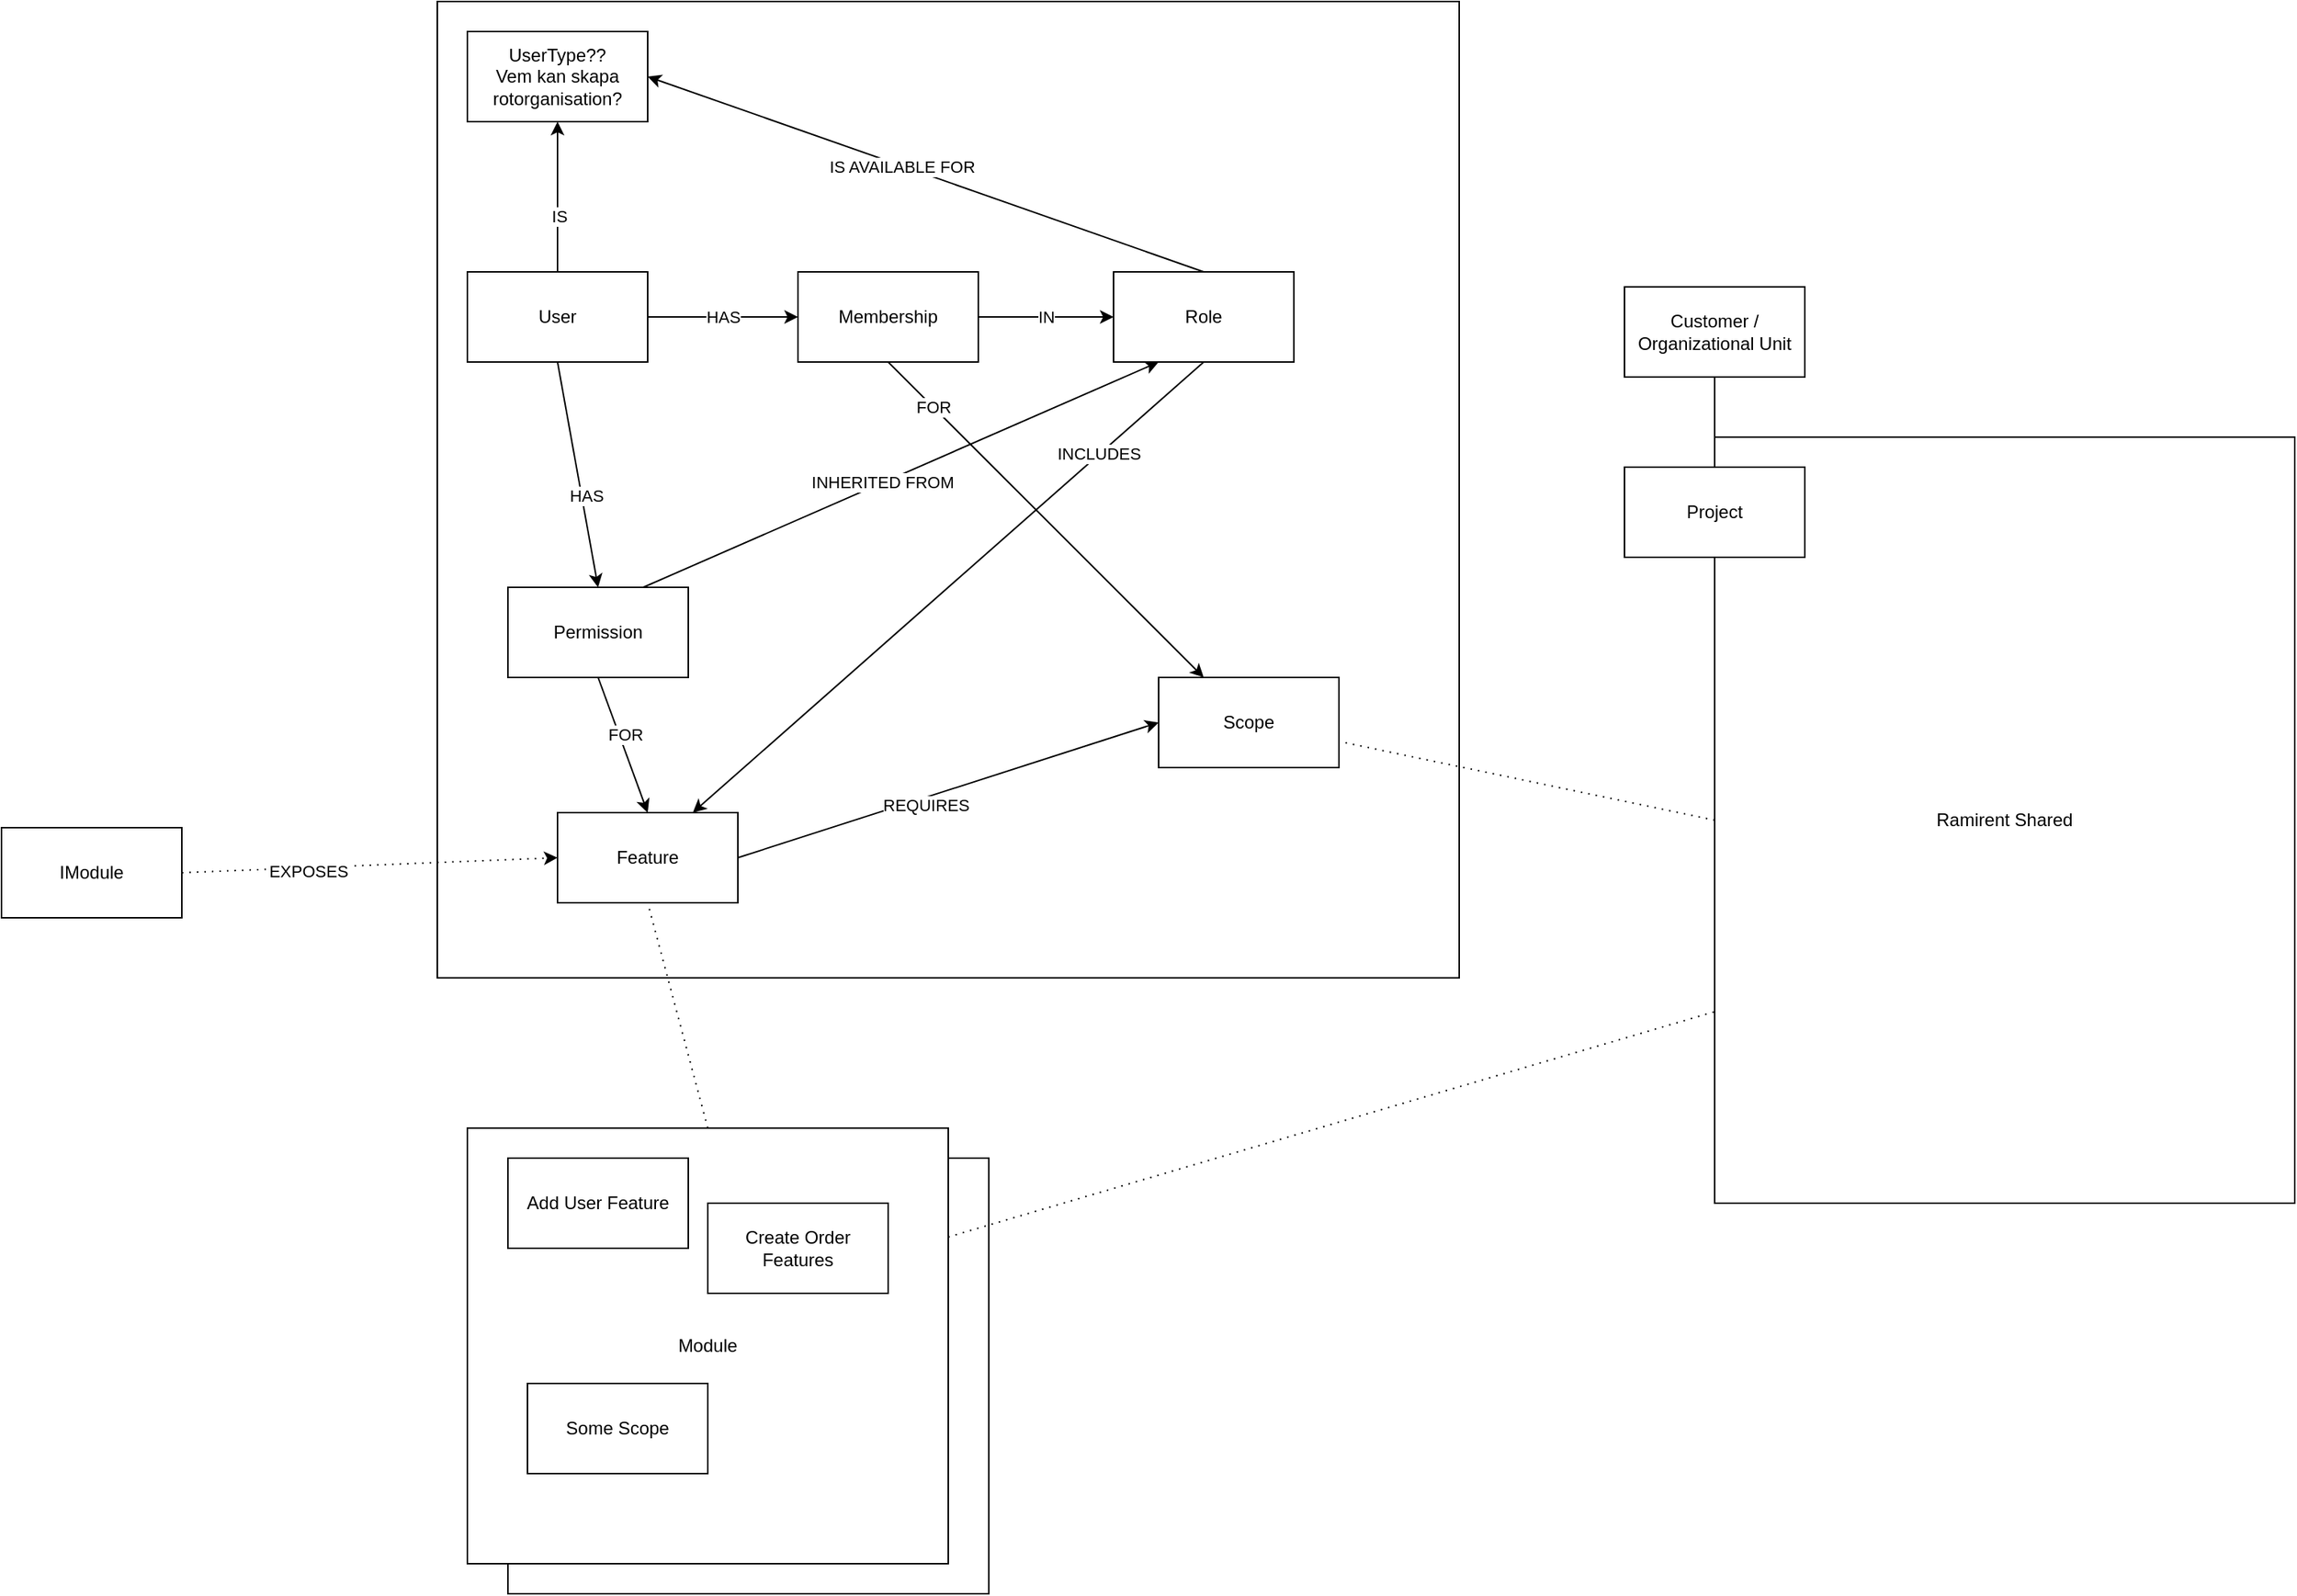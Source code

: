 <mxfile version="20.7.3" type="device"><diagram id="shzUGsiGZXF1kyrZdsMB" name="Sida-1"><mxGraphModel dx="2314" dy="2232" grid="1" gridSize="10" guides="1" tooltips="1" connect="1" arrows="1" fold="1" page="1" pageScale="1" pageWidth="827" pageHeight="1169" math="0" shadow="0"><root><mxCell id="0"/><mxCell id="1" parent="0"/><mxCell id="so6CxOVyFVJiOEw3zwmy-30" value="Ramirent Shared&lt;br&gt;" style="rounded=0;whiteSpace=wrap;html=1;" parent="1" vertex="1"><mxGeometry x="1310" y="30" width="386" height="510" as="geometry"/></mxCell><mxCell id="so6CxOVyFVJiOEw3zwmy-7" value="" style="rounded=0;whiteSpace=wrap;html=1;" parent="1" vertex="1"><mxGeometry x="460" y="-260" width="680" height="650" as="geometry"/></mxCell><mxCell id="so6CxOVyFVJiOEw3zwmy-6" value="Any Module" style="rounded=0;whiteSpace=wrap;html=1;" parent="1" vertex="1"><mxGeometry x="507" y="510" width="320" height="290" as="geometry"/></mxCell><mxCell id="so6CxOVyFVJiOEw3zwmy-5" value="Module" style="rounded=0;whiteSpace=wrap;html=1;" parent="1" vertex="1"><mxGeometry x="480" y="490" width="320" height="290" as="geometry"/></mxCell><mxCell id="so6CxOVyFVJiOEw3zwmy-1" value="User" style="rounded=0;whiteSpace=wrap;html=1;" parent="1" vertex="1"><mxGeometry x="480" y="-80" width="120" height="60" as="geometry"/></mxCell><mxCell id="so6CxOVyFVJiOEw3zwmy-2" value="Role" style="rounded=0;whiteSpace=wrap;html=1;" parent="1" vertex="1"><mxGeometry x="910" y="-80" width="120" height="60" as="geometry"/></mxCell><mxCell id="so6CxOVyFVJiOEw3zwmy-3" value="Feature" style="rounded=0;whiteSpace=wrap;html=1;" parent="1" vertex="1"><mxGeometry x="540" y="280" width="120" height="60" as="geometry"/></mxCell><mxCell id="so6CxOVyFVJiOEw3zwmy-4" value="Customer / Organizational Unit" style="rounded=0;whiteSpace=wrap;html=1;" parent="1" vertex="1"><mxGeometry x="1250" y="-70" width="120" height="60" as="geometry"/></mxCell><mxCell id="so6CxOVyFVJiOEw3zwmy-31" value="Project" style="rounded=0;whiteSpace=wrap;html=1;" parent="1" vertex="1"><mxGeometry x="1250" y="50" width="120" height="60" as="geometry"/></mxCell><mxCell id="so6CxOVyFVJiOEw3zwmy-41" value="" style="endArrow=none;html=1;rounded=0;entryX=0.5;entryY=1;entryDx=0;entryDy=0;exitX=0.5;exitY=0;exitDx=0;exitDy=0;" parent="1" source="so6CxOVyFVJiOEw3zwmy-31" target="so6CxOVyFVJiOEw3zwmy-4" edge="1"><mxGeometry width="50" height="50" relative="1" as="geometry"><mxPoint x="1290" y="70" as="sourcePoint"/><mxPoint x="1340" y="20" as="targetPoint"/></mxGeometry></mxCell><mxCell id="so6CxOVyFVJiOEw3zwmy-44" value="" style="endArrow=none;html=1;rounded=0;entryX=0.5;entryY=1;entryDx=0;entryDy=0;exitX=0.75;exitY=0;exitDx=0;exitDy=0;endFill=0;startArrow=classic;startFill=1;" parent="1" source="so6CxOVyFVJiOEw3zwmy-3" target="so6CxOVyFVJiOEw3zwmy-2" edge="1"><mxGeometry width="50" height="50" relative="1" as="geometry"><mxPoint x="680" y="70" as="sourcePoint"/><mxPoint x="730" y="20" as="targetPoint"/></mxGeometry></mxCell><mxCell id="so6CxOVyFVJiOEw3zwmy-50" value="INCLUDES" style="edgeLabel;html=1;align=center;verticalAlign=middle;resizable=0;points=[];" parent="so6CxOVyFVJiOEw3zwmy-44" vertex="1" connectable="0"><mxGeometry x="0.48" y="-2" relative="1" as="geometry"><mxPoint x="17" y="-19" as="offset"/></mxGeometry></mxCell><mxCell id="so6CxOVyFVJiOEw3zwmy-51" value="Permission" style="rounded=0;whiteSpace=wrap;html=1;" parent="1" vertex="1"><mxGeometry x="507" y="130" width="120" height="60" as="geometry"/></mxCell><mxCell id="so6CxOVyFVJiOEw3zwmy-52" value="" style="endArrow=none;html=1;rounded=0;entryX=0.5;entryY=1;entryDx=0;entryDy=0;exitX=0.5;exitY=0;exitDx=0;exitDy=0;startArrow=classic;startFill=1;" parent="1" source="so6CxOVyFVJiOEw3zwmy-51" target="so6CxOVyFVJiOEw3zwmy-1" edge="1"><mxGeometry width="50" height="50" relative="1" as="geometry"><mxPoint x="570" y="90" as="sourcePoint"/><mxPoint x="620" y="40" as="targetPoint"/></mxGeometry></mxCell><mxCell id="so6CxOVyFVJiOEw3zwmy-61" value="HAS" style="edgeLabel;html=1;align=center;verticalAlign=middle;resizable=0;points=[];" parent="so6CxOVyFVJiOEw3zwmy-52" vertex="1" connectable="0"><mxGeometry x="-0.194" y="-3" relative="1" as="geometry"><mxPoint as="offset"/></mxGeometry></mxCell><mxCell id="so6CxOVyFVJiOEw3zwmy-53" value="" style="endArrow=none;html=1;rounded=0;entryX=0.5;entryY=1;entryDx=0;entryDy=0;exitX=0.5;exitY=0;exitDx=0;exitDy=0;startArrow=classic;startFill=1;" parent="1" source="so6CxOVyFVJiOEw3zwmy-3" target="so6CxOVyFVJiOEw3zwmy-51" edge="1"><mxGeometry width="50" height="50" relative="1" as="geometry"><mxPoint x="560" y="270" as="sourcePoint"/><mxPoint x="610" y="220" as="targetPoint"/></mxGeometry></mxCell><mxCell id="so6CxOVyFVJiOEw3zwmy-62" value="FOR" style="edgeLabel;html=1;align=center;verticalAlign=middle;resizable=0;points=[];" parent="so6CxOVyFVJiOEw3zwmy-53" vertex="1" connectable="0"><mxGeometry x="0.138" y="-4" relative="1" as="geometry"><mxPoint as="offset"/></mxGeometry></mxCell><mxCell id="so6CxOVyFVJiOEw3zwmy-54" value="" style="endArrow=classic;html=1;rounded=0;entryX=0.25;entryY=1;entryDx=0;entryDy=0;exitX=0.75;exitY=0;exitDx=0;exitDy=0;endFill=1;" parent="1" source="so6CxOVyFVJiOEw3zwmy-51" target="so6CxOVyFVJiOEw3zwmy-2" edge="1"><mxGeometry width="50" height="50" relative="1" as="geometry"><mxPoint x="610" y="130" as="sourcePoint"/><mxPoint x="660" y="80" as="targetPoint"/></mxGeometry></mxCell><mxCell id="so6CxOVyFVJiOEw3zwmy-60" value="INHERITED FROM" style="edgeLabel;html=1;align=center;verticalAlign=middle;resizable=0;points=[];" parent="so6CxOVyFVJiOEw3zwmy-54" vertex="1" connectable="0"><mxGeometry x="-0.07" y="1" relative="1" as="geometry"><mxPoint as="offset"/></mxGeometry></mxCell><mxCell id="so6CxOVyFVJiOEw3zwmy-57" value="Membership" style="rounded=0;whiteSpace=wrap;html=1;" parent="1" vertex="1"><mxGeometry x="700" y="-80" width="120" height="60" as="geometry"/></mxCell><mxCell id="so6CxOVyFVJiOEw3zwmy-58" value="HAS" style="endArrow=classic;html=1;rounded=0;exitX=1;exitY=0.5;exitDx=0;exitDy=0;entryX=0;entryY=0.5;entryDx=0;entryDy=0;endFill=1;" parent="1" source="so6CxOVyFVJiOEw3zwmy-1" target="so6CxOVyFVJiOEw3zwmy-57" edge="1"><mxGeometry width="50" height="50" relative="1" as="geometry"><mxPoint x="630" y="-30" as="sourcePoint"/><mxPoint x="680" y="-80" as="targetPoint"/></mxGeometry></mxCell><mxCell id="so6CxOVyFVJiOEw3zwmy-59" value="IN" style="endArrow=classic;html=1;rounded=0;exitX=1;exitY=0.5;exitDx=0;exitDy=0;entryX=0;entryY=0.5;entryDx=0;entryDy=0;endFill=1;" parent="1" source="so6CxOVyFVJiOEw3zwmy-57" target="so6CxOVyFVJiOEw3zwmy-2" edge="1"><mxGeometry width="50" height="50" relative="1" as="geometry"><mxPoint x="840" y="-20" as="sourcePoint"/><mxPoint x="890" y="-70" as="targetPoint"/></mxGeometry></mxCell><mxCell id="so6CxOVyFVJiOEw3zwmy-65" value="Scope" style="rounded=0;whiteSpace=wrap;html=1;" parent="1" vertex="1"><mxGeometry x="940" y="190" width="120" height="60" as="geometry"/></mxCell><mxCell id="so6CxOVyFVJiOEw3zwmy-68" value="" style="endArrow=classic;html=1;rounded=0;exitX=0.5;exitY=1;exitDx=0;exitDy=0;entryX=0.25;entryY=0;entryDx=0;entryDy=0;endFill=1;" parent="1" source="so6CxOVyFVJiOEw3zwmy-57" target="so6CxOVyFVJiOEw3zwmy-65" edge="1"><mxGeometry width="50" height="50" relative="1" as="geometry"><mxPoint x="760" y="50" as="sourcePoint"/><mxPoint x="810" as="targetPoint"/></mxGeometry></mxCell><mxCell id="so6CxOVyFVJiOEw3zwmy-69" value="FOR" style="edgeLabel;html=1;align=center;verticalAlign=middle;resizable=0;points=[];" parent="so6CxOVyFVJiOEw3zwmy-68" vertex="1" connectable="0"><mxGeometry x="-0.162" y="7" relative="1" as="geometry"><mxPoint x="-63" y="-53" as="offset"/></mxGeometry></mxCell><mxCell id="so6CxOVyFVJiOEw3zwmy-70" value="" style="endArrow=none;html=1;rounded=0;exitX=0;exitY=0.5;exitDx=0;exitDy=0;dashed=1;dashPattern=1 4;" parent="1" source="so6CxOVyFVJiOEw3zwmy-30" target="so6CxOVyFVJiOEw3zwmy-65" edge="1"><mxGeometry width="50" height="50" relative="1" as="geometry"><mxPoint x="660" y="220" as="sourcePoint"/><mxPoint x="710" y="170" as="targetPoint"/></mxGeometry></mxCell><mxCell id="so6CxOVyFVJiOEw3zwmy-73" value="" style="endArrow=none;html=1;rounded=0;entryX=0;entryY=0.75;entryDx=0;entryDy=0;exitX=1;exitY=0.25;exitDx=0;exitDy=0;dashed=1;dashPattern=1 4;" parent="1" source="so6CxOVyFVJiOEw3zwmy-5" target="so6CxOVyFVJiOEw3zwmy-30" edge="1"><mxGeometry width="50" height="50" relative="1" as="geometry"><mxPoint x="860" y="550" as="sourcePoint"/><mxPoint x="790" y="420" as="targetPoint"/></mxGeometry></mxCell><mxCell id="so6CxOVyFVJiOEw3zwmy-74" value="Add User Feature" style="rounded=0;whiteSpace=wrap;html=1;" parent="1" vertex="1"><mxGeometry x="507" y="510" width="120" height="60" as="geometry"/></mxCell><mxCell id="so6CxOVyFVJiOEw3zwmy-75" value="Create Order Features" style="rounded=0;whiteSpace=wrap;html=1;" parent="1" vertex="1"><mxGeometry x="640" y="540" width="120" height="60" as="geometry"/></mxCell><mxCell id="so6CxOVyFVJiOEw3zwmy-76" value="" style="endArrow=none;html=1;rounded=0;entryX=0.5;entryY=1;entryDx=0;entryDy=0;exitX=0.5;exitY=0;exitDx=0;exitDy=0;dashed=1;dashPattern=1 4;" parent="1" source="so6CxOVyFVJiOEw3zwmy-5" target="so6CxOVyFVJiOEw3zwmy-3" edge="1"><mxGeometry width="50" height="50" relative="1" as="geometry"><mxPoint x="560" y="450" as="sourcePoint"/><mxPoint x="610" y="400" as="targetPoint"/></mxGeometry></mxCell><mxCell id="so6CxOVyFVJiOEw3zwmy-77" value="UserType??&lt;br&gt;Vem kan skapa rotorganisation?" style="rounded=0;whiteSpace=wrap;html=1;" parent="1" vertex="1"><mxGeometry x="480" y="-240" width="120" height="60" as="geometry"/></mxCell><mxCell id="so6CxOVyFVJiOEw3zwmy-79" value="" style="endArrow=classic;html=1;rounded=0;entryX=0.5;entryY=1;entryDx=0;entryDy=0;exitX=0.5;exitY=0;exitDx=0;exitDy=0;endFill=1;" parent="1" source="so6CxOVyFVJiOEw3zwmy-1" target="so6CxOVyFVJiOEw3zwmy-77" edge="1"><mxGeometry width="50" height="50" relative="1" as="geometry"><mxPoint x="530" y="-100" as="sourcePoint"/><mxPoint x="580" y="-150" as="targetPoint"/></mxGeometry></mxCell><mxCell id="so6CxOVyFVJiOEw3zwmy-89" value="IS" style="edgeLabel;html=1;align=center;verticalAlign=middle;resizable=0;points=[];" parent="so6CxOVyFVJiOEw3zwmy-79" vertex="1" connectable="0"><mxGeometry x="-0.26" y="-1" relative="1" as="geometry"><mxPoint as="offset"/></mxGeometry></mxCell><mxCell id="so6CxOVyFVJiOEw3zwmy-80" value="" style="endArrow=classic;html=1;rounded=0;entryX=1;entryY=0.5;entryDx=0;entryDy=0;exitX=0.5;exitY=0;exitDx=0;exitDy=0;startArrow=none;startFill=0;endFill=1;" parent="1" source="so6CxOVyFVJiOEw3zwmy-2" target="so6CxOVyFVJiOEw3zwmy-77" edge="1"><mxGeometry width="50" height="50" relative="1" as="geometry"><mxPoint x="640" y="-160" as="sourcePoint"/><mxPoint x="690" y="-210" as="targetPoint"/></mxGeometry></mxCell><mxCell id="so6CxOVyFVJiOEw3zwmy-81" value="IS AVAILABLE FOR" style="edgeLabel;html=1;align=center;verticalAlign=middle;resizable=0;points=[];" parent="so6CxOVyFVJiOEw3zwmy-80" vertex="1" connectable="0"><mxGeometry x="0.087" relative="1" as="geometry"><mxPoint as="offset"/></mxGeometry></mxCell><mxCell id="so6CxOVyFVJiOEw3zwmy-84" value="Some Scope" style="rounded=0;whiteSpace=wrap;html=1;" parent="1" vertex="1"><mxGeometry x="520" y="660" width="120" height="60" as="geometry"/></mxCell><mxCell id="so6CxOVyFVJiOEw3zwmy-85" value="" style="endArrow=classic;html=1;rounded=0;exitX=1;exitY=0.5;exitDx=0;exitDy=0;entryX=0;entryY=0.5;entryDx=0;entryDy=0;endFill=1;" parent="1" source="so6CxOVyFVJiOEw3zwmy-3" target="so6CxOVyFVJiOEw3zwmy-65" edge="1"><mxGeometry width="50" height="50" relative="1" as="geometry"><mxPoint x="720" y="320" as="sourcePoint"/><mxPoint x="770" y="270" as="targetPoint"/></mxGeometry></mxCell><mxCell id="so6CxOVyFVJiOEw3zwmy-86" value="REQUIRES" style="edgeLabel;html=1;align=center;verticalAlign=middle;resizable=0;points=[];" parent="so6CxOVyFVJiOEw3zwmy-85" vertex="1" connectable="0"><mxGeometry x="-0.118" y="-5" relative="1" as="geometry"><mxPoint as="offset"/></mxGeometry></mxCell><mxCell id="so6CxOVyFVJiOEw3zwmy-92" value="IModule" style="rounded=0;whiteSpace=wrap;html=1;" parent="1" vertex="1"><mxGeometry x="170" y="290" width="120" height="60" as="geometry"/></mxCell><mxCell id="so6CxOVyFVJiOEw3zwmy-93" value="" style="endArrow=classic;html=1;rounded=0;dashed=1;dashPattern=1 4;exitX=1;exitY=0.5;exitDx=0;exitDy=0;entryX=0;entryY=0.5;entryDx=0;entryDy=0;" parent="1" source="so6CxOVyFVJiOEw3zwmy-92" target="so6CxOVyFVJiOEw3zwmy-3" edge="1"><mxGeometry width="50" height="50" relative="1" as="geometry"><mxPoint x="320" y="340" as="sourcePoint"/><mxPoint x="370" y="290" as="targetPoint"/></mxGeometry></mxCell><mxCell id="so6CxOVyFVJiOEw3zwmy-94" value="EXPOSES" style="edgeLabel;html=1;align=center;verticalAlign=middle;resizable=0;points=[];" parent="so6CxOVyFVJiOEw3zwmy-93" vertex="1" connectable="0"><mxGeometry x="-0.329" y="-2" relative="1" as="geometry"><mxPoint as="offset"/></mxGeometry></mxCell></root></mxGraphModel></diagram></mxfile>
